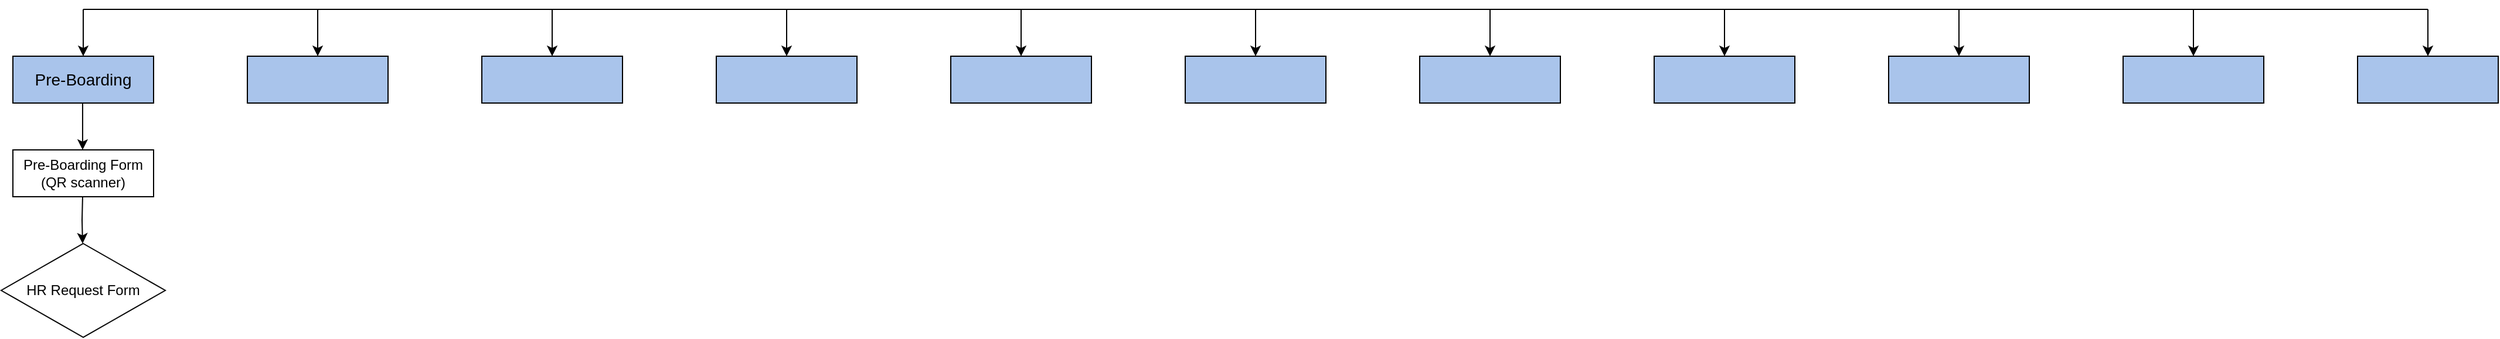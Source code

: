 <mxfile version="21.3.2" type="github">
  <diagram name="Page-1" id="Jyb1E-cL9FY6I5FODXpO">
    <mxGraphModel dx="1257" dy="680" grid="1" gridSize="10" guides="1" tooltips="1" connect="1" arrows="1" fold="1" page="1" pageScale="1" pageWidth="2200" pageHeight="3500" math="0" shadow="0">
      <root>
        <mxCell id="0" />
        <mxCell id="1" parent="0" />
        <mxCell id="KXixQivOY7CMZe9N-yKC-2" value="" style="endArrow=none;html=1;rounded=0;" parent="1" edge="1">
          <mxGeometry width="50" height="50" relative="1" as="geometry">
            <mxPoint x="80" y="80" as="sourcePoint" />
            <mxPoint x="2080" y="80" as="targetPoint" />
          </mxGeometry>
        </mxCell>
        <mxCell id="KXixQivOY7CMZe9N-yKC-3" value="" style="endArrow=classic;html=1;rounded=0;" parent="1" target="VJkUBVHSnUX9wG8tF2r3-1" edge="1">
          <mxGeometry width="50" height="50" relative="1" as="geometry">
            <mxPoint x="80" y="80" as="sourcePoint" />
            <mxPoint x="80" y="120" as="targetPoint" />
          </mxGeometry>
        </mxCell>
        <mxCell id="KXixQivOY7CMZe9N-yKC-10" value="" style="endArrow=classic;html=1;rounded=0;" parent="1" edge="1">
          <mxGeometry width="50" height="50" relative="1" as="geometry">
            <mxPoint x="280" y="80" as="sourcePoint" />
            <mxPoint x="280" y="120" as="targetPoint" />
          </mxGeometry>
        </mxCell>
        <mxCell id="KXixQivOY7CMZe9N-yKC-11" value="" style="endArrow=classic;html=1;rounded=0;" parent="1" edge="1">
          <mxGeometry width="50" height="50" relative="1" as="geometry">
            <mxPoint x="480" y="80" as="sourcePoint" />
            <mxPoint x="480" y="120" as="targetPoint" />
          </mxGeometry>
        </mxCell>
        <mxCell id="KXixQivOY7CMZe9N-yKC-12" value="" style="endArrow=classic;html=1;rounded=0;" parent="1" edge="1">
          <mxGeometry width="50" height="50" relative="1" as="geometry">
            <mxPoint x="680" y="80" as="sourcePoint" />
            <mxPoint x="680" y="120" as="targetPoint" />
          </mxGeometry>
        </mxCell>
        <mxCell id="KXixQivOY7CMZe9N-yKC-13" value="" style="endArrow=classic;html=1;rounded=0;" parent="1" edge="1">
          <mxGeometry width="50" height="50" relative="1" as="geometry">
            <mxPoint x="880" y="80" as="sourcePoint" />
            <mxPoint x="880" y="120" as="targetPoint" />
          </mxGeometry>
        </mxCell>
        <mxCell id="KXixQivOY7CMZe9N-yKC-19" value="" style="endArrow=classic;html=1;rounded=0;" parent="1" edge="1">
          <mxGeometry width="50" height="50" relative="1" as="geometry">
            <mxPoint x="1680" y="80" as="sourcePoint" />
            <mxPoint x="1680" y="120" as="targetPoint" />
          </mxGeometry>
        </mxCell>
        <mxCell id="KXixQivOY7CMZe9N-yKC-21" value="" style="endArrow=classic;html=1;rounded=0;" parent="1" edge="1">
          <mxGeometry width="50" height="50" relative="1" as="geometry">
            <mxPoint x="1080" y="80" as="sourcePoint" />
            <mxPoint x="1080" y="120" as="targetPoint" />
          </mxGeometry>
        </mxCell>
        <mxCell id="KXixQivOY7CMZe9N-yKC-22" value="" style="endArrow=classic;html=1;rounded=0;" parent="1" edge="1">
          <mxGeometry width="50" height="50" relative="1" as="geometry">
            <mxPoint x="1280" y="80" as="sourcePoint" />
            <mxPoint x="1280" y="120" as="targetPoint" />
          </mxGeometry>
        </mxCell>
        <mxCell id="KXixQivOY7CMZe9N-yKC-23" value="" style="endArrow=classic;html=1;rounded=0;" parent="1" edge="1">
          <mxGeometry width="50" height="50" relative="1" as="geometry">
            <mxPoint x="1480" y="80" as="sourcePoint" />
            <mxPoint x="1480" y="120" as="targetPoint" />
          </mxGeometry>
        </mxCell>
        <mxCell id="KXixQivOY7CMZe9N-yKC-24" value="" style="endArrow=classic;html=1;rounded=0;" parent="1" edge="1">
          <mxGeometry width="50" height="50" relative="1" as="geometry">
            <mxPoint x="2080" y="80" as="sourcePoint" />
            <mxPoint x="2080" y="120" as="targetPoint" />
          </mxGeometry>
        </mxCell>
        <mxCell id="KXixQivOY7CMZe9N-yKC-25" value="" style="endArrow=classic;html=1;rounded=0;" parent="1" edge="1">
          <mxGeometry width="50" height="50" relative="1" as="geometry">
            <mxPoint x="1880" y="80" as="sourcePoint" />
            <mxPoint x="1880" y="120" as="targetPoint" />
          </mxGeometry>
        </mxCell>
        <mxCell id="VJkUBVHSnUX9wG8tF2r3-1" value="&lt;font style=&quot;font-size: 14px;&quot;&gt;Pre-Boarding&lt;/font&gt;" style="rounded=0;whiteSpace=wrap;html=1;fillColor=#A9C4EB;" vertex="1" parent="1">
          <mxGeometry x="20" y="120" width="120" height="40" as="geometry" />
        </mxCell>
        <mxCell id="VJkUBVHSnUX9wG8tF2r3-4" value="" style="rounded=0;whiteSpace=wrap;html=1;fillColor=#A9C4EB;" vertex="1" parent="1">
          <mxGeometry x="2020" y="120" width="120" height="40" as="geometry" />
        </mxCell>
        <mxCell id="VJkUBVHSnUX9wG8tF2r3-5" value="" style="rounded=0;whiteSpace=wrap;html=1;fillColor=#A9C4EB;" vertex="1" parent="1">
          <mxGeometry x="1820" y="120" width="120" height="40" as="geometry" />
        </mxCell>
        <mxCell id="VJkUBVHSnUX9wG8tF2r3-6" value="" style="rounded=0;whiteSpace=wrap;html=1;fillColor=#A9C4EB;" vertex="1" parent="1">
          <mxGeometry x="1620" y="120" width="120" height="40" as="geometry" />
        </mxCell>
        <mxCell id="VJkUBVHSnUX9wG8tF2r3-7" value="" style="rounded=0;whiteSpace=wrap;html=1;fillColor=#A9C4EB;" vertex="1" parent="1">
          <mxGeometry x="1420" y="120" width="120" height="40" as="geometry" />
        </mxCell>
        <mxCell id="VJkUBVHSnUX9wG8tF2r3-8" value="" style="rounded=0;whiteSpace=wrap;html=1;fillColor=#A9C4EB;" vertex="1" parent="1">
          <mxGeometry x="1220" y="120" width="120" height="40" as="geometry" />
        </mxCell>
        <mxCell id="VJkUBVHSnUX9wG8tF2r3-9" value="" style="rounded=0;whiteSpace=wrap;html=1;fillColor=#A9C4EB;" vertex="1" parent="1">
          <mxGeometry x="1020" y="120" width="120" height="40" as="geometry" />
        </mxCell>
        <mxCell id="VJkUBVHSnUX9wG8tF2r3-10" value="" style="rounded=0;whiteSpace=wrap;html=1;fillColor=#A9C4EB;" vertex="1" parent="1">
          <mxGeometry x="820" y="120" width="120" height="40" as="geometry" />
        </mxCell>
        <mxCell id="VJkUBVHSnUX9wG8tF2r3-11" value="" style="rounded=0;whiteSpace=wrap;html=1;fillColor=#A9C4EB;" vertex="1" parent="1">
          <mxGeometry x="620" y="120" width="120" height="40" as="geometry" />
        </mxCell>
        <mxCell id="VJkUBVHSnUX9wG8tF2r3-12" value="" style="rounded=0;whiteSpace=wrap;html=1;fillColor=#A9C4EB;" vertex="1" parent="1">
          <mxGeometry x="420" y="120" width="120" height="40" as="geometry" />
        </mxCell>
        <mxCell id="VJkUBVHSnUX9wG8tF2r3-13" value="" style="rounded=0;whiteSpace=wrap;html=1;fillColor=#A9C4EB;" vertex="1" parent="1">
          <mxGeometry x="220" y="120" width="120" height="40" as="geometry" />
        </mxCell>
        <mxCell id="VJkUBVHSnUX9wG8tF2r3-17" value="Pre-Boarding Form&lt;br&gt;(QR scanner)" style="rounded=0;whiteSpace=wrap;html=1;" vertex="1" parent="1">
          <mxGeometry x="20" y="200" width="120" height="40" as="geometry" />
        </mxCell>
        <mxCell id="VJkUBVHSnUX9wG8tF2r3-19" value="" style="endArrow=classic;html=1;rounded=0;" edge="1" parent="1">
          <mxGeometry width="50" height="50" relative="1" as="geometry">
            <mxPoint x="79.47" y="160" as="sourcePoint" />
            <mxPoint x="79.47" y="200" as="targetPoint" />
          </mxGeometry>
        </mxCell>
        <mxCell id="VJkUBVHSnUX9wG8tF2r3-21" value="" style="endArrow=classic;html=1;rounded=0;" edge="1" parent="1">
          <mxGeometry width="50" height="50" relative="1" as="geometry">
            <mxPoint x="79.47" y="240" as="sourcePoint" />
            <mxPoint x="79.47" y="280" as="targetPoint" />
            <Array as="points">
              <mxPoint x="79" y="260" />
            </Array>
          </mxGeometry>
        </mxCell>
        <mxCell id="VJkUBVHSnUX9wG8tF2r3-22" value="HR Request Form" style="rhombus;whiteSpace=wrap;html=1;" vertex="1" parent="1">
          <mxGeometry x="10" y="280" width="140" height="80" as="geometry" />
        </mxCell>
      </root>
    </mxGraphModel>
  </diagram>
</mxfile>
